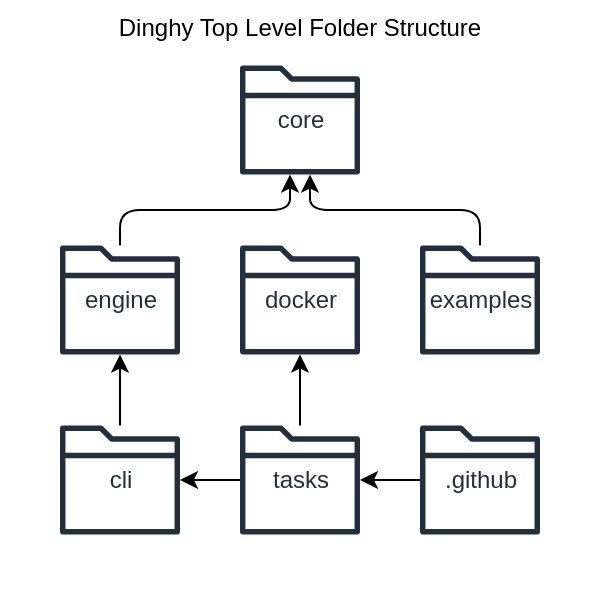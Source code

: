 <mxfile
  version="25.0.2"
  >
  <diagram
    name="dinghy-top-level-folder-structure"
    >
    <mxGraphModel
      grid="1"
      gridSize="10"
      guides="1"
      tooltips="1"
      connect="1"
      arrows="1"
      fold="1"
      page="1"
      pageScale="1"
      pageWidth="1"
      pageHeight="1"
      math="0"
      shadow="0"
      >
      <root>
        <mxCell
          id="page"
          />
        <mxCell
          id="root"
          parent="page"
          />
        <mxCell
          style="align=center;strokeColor=none;verticalAlign=top;aspect=fixed"
          id="react_iac_dinghytoplevelfolderstructure"
          parent="root"
          value="Dinghy Top Level Folder Structure"
          vertex="1"
          >
          <mxGeometry
            as="geometry"
            width="300"
            height="300"
            x="0"
            y="0"
            />
          </mxCell>
        <mxCell
          style="shape=mxgraph.aws4.folder;fillColor=#232F3D;verticalLabelPosition=middle;verticalAlign=middle;align=center;aspect=fixed;sketch=0;outlineConnect=0;fontColor=#232F3E;gradientColor=none;strokeColor=none;dashed=0;fontSize=12;fontStyle=0;pointerEvents=1;html=1;labelPosition=center"
          id="folder_core"
          parent="react_iac_dinghytoplevelfolderstructure"
          value="core"
          vertex="1"
          >
          <mxGeometry
            as="geometry"
            width="60"
            height="60"
            x="120"
            y="30"
            />
          </mxCell>
        <mxCell
          style="align=center;spacingLeft=5;spacingRight=5;spacingBottom=5;verticalAlign=top;aspect=fixed;noLabel=1;opacity=0"
          id="second"
          parent="react_iac_dinghytoplevelfolderstructure"
          value="Row"
          vertex="1"
          >
          <mxGeometry
            as="geometry"
            width="240"
            height="60"
            x="30"
            y="120"
            />
          </mxCell>
        <mxCell
          style="shape=mxgraph.aws4.folder;fillColor=#232F3D;verticalLabelPosition=middle;verticalAlign=middle;align=center;aspect=fixed;sketch=0;outlineConnect=0;fontColor=#232F3E;gradientColor=none;strokeColor=none;dashed=0;fontSize=12;fontStyle=0;pointerEvents=1;html=1;labelPosition=center"
          id="folder_engine"
          parent="second"
          value="engine"
          vertex="1"
          >
          <mxGeometry
            as="geometry"
            width="60"
            height="60"
            x="0"
            y="0"
            />
          </mxCell>
        <mxCell
          style="shape=mxgraph.aws4.folder;fillColor=#232F3D;verticalLabelPosition=middle;verticalAlign=middle;align=center;aspect=fixed;sketch=0;outlineConnect=0;fontColor=#232F3E;gradientColor=none;strokeColor=none;dashed=0;fontSize=12;fontStyle=0;pointerEvents=1;html=1;labelPosition=center"
          id="folder_docker"
          parent="second"
          value="docker"
          vertex="1"
          >
          <mxGeometry
            as="geometry"
            width="60"
            height="60"
            x="90"
            y="0"
            />
          </mxCell>
        <mxCell
          style="shape=mxgraph.aws4.folder;fillColor=#232F3D;verticalLabelPosition=middle;verticalAlign=middle;align=center;aspect=fixed;sketch=0;outlineConnect=0;fontColor=#232F3E;gradientColor=none;strokeColor=none;dashed=0;fontSize=12;fontStyle=0;pointerEvents=1;html=1;labelPosition=center"
          id="folder_examples"
          parent="second"
          value="examples"
          vertex="1"
          >
          <mxGeometry
            as="geometry"
            width="60"
            height="60"
            x="180"
            y="0"
            />
          </mxCell>
        <mxCell
          style="align=center;spacingLeft=5;spacingRight=5;spacingBottom=5;verticalAlign=top;aspect=fixed;noLabel=1;opacity=0"
          id="third"
          parent="react_iac_dinghytoplevelfolderstructure"
          value="Row"
          vertex="1"
          >
          <mxGeometry
            as="geometry"
            width="240"
            height="60"
            x="30"
            y="210"
            />
          </mxCell>
        <mxCell
          style="shape=mxgraph.aws4.folder;fillColor=#232F3D;verticalLabelPosition=middle;verticalAlign=middle;align=center;aspect=fixed;sketch=0;outlineConnect=0;fontColor=#232F3E;gradientColor=none;strokeColor=none;dashed=0;fontSize=12;fontStyle=0;pointerEvents=1;html=1;labelPosition=center"
          id="folder_cli"
          parent="third"
          value="cli"
          vertex="1"
          >
          <mxGeometry
            as="geometry"
            width="60"
            height="60"
            x="0"
            y="0"
            />
          </mxCell>
        <mxCell
          style="shape=mxgraph.aws4.folder;fillColor=#232F3D;verticalLabelPosition=middle;verticalAlign=middle;align=center;aspect=fixed;sketch=0;outlineConnect=0;fontColor=#232F3E;gradientColor=none;strokeColor=none;dashed=0;fontSize=12;fontStyle=0;pointerEvents=1;html=1;labelPosition=center"
          id="folder_tasks"
          parent="third"
          value="tasks"
          vertex="1"
          >
          <mxGeometry
            as="geometry"
            width="60"
            height="60"
            x="90"
            y="0"
            />
          </mxCell>
        <mxCell
          style="shape=mxgraph.aws4.folder;fillColor=#232F3D;verticalLabelPosition=middle;verticalAlign=middle;align=center;aspect=fixed;sketch=0;outlineConnect=0;fontColor=#232F3E;gradientColor=none;strokeColor=none;dashed=0;fontSize=12;fontStyle=0;pointerEvents=1;html=1;labelPosition=center"
          id="folder_github"
          parent="third"
          value=".github"
          vertex="1"
          >
          <mxGeometry
            as="geometry"
            width="60"
            height="60"
            x="180"
            y="0"
            />
          </mxCell>
        <mxCell
          id="dependency"
          source="folder_engine"
          target="folder_core"
          parent="root"
          edge="1"
          style="rounded=1;orthogonalLoop=1;jettySize=auto;html=1;edgeStyle=orthogonalEdgeStyle"
          >
          <mxGeometry
            relative="1"
            as="geometry"
            >
            <Array
              as="points"
              >
              <mxPoint
                x="60"
                y="105"
                />
              <mxPoint
                x="145"
                y="105"
                />
              </Array>
            </mxGeometry>
          </mxCell>
        <mxCell
          id="dependency_2"
          source="folder_examples"
          target="folder_core"
          parent="root"
          edge="1"
          style="rounded=1;orthogonalLoop=1;jettySize=auto;html=1;edgeStyle=orthogonalEdgeStyle"
          >
          <mxGeometry
            relative="1"
            as="geometry"
            >
            <Array
              as="points"
              >
              <mxPoint
                x="240"
                y="105"
                />
              <mxPoint
                x="155"
                y="105"
                />
              </Array>
            </mxGeometry>
          </mxCell>
        <mxCell
          id="dependency_3"
          source="folder_cli"
          target="folder_engine"
          parent="root"
          edge="1"
          style="rounded=1;orthogonalLoop=1;jettySize=auto;html=1;edgeStyle=orthogonalEdgeStyle"
          >
          <mxGeometry
            relative="1"
            as="geometry"
            >
            <Array
              as="points"
              >
              <mxPoint
                x="60"
                y="195"
                />
              <mxPoint
                x="60"
                y="195"
                />
              </Array>
            </mxGeometry>
          </mxCell>
        <mxCell
          id="dependency_4"
          source="folder_tasks"
          target="folder_cli"
          parent="root"
          edge="1"
          style="rounded=1;orthogonalLoop=1;jettySize=auto;html=1;edgeStyle=orthogonalEdgeStyle"
          >
          <mxGeometry
            relative="1"
            as="geometry"
            >
            <Array
              as="points"
              >
              <mxPoint
                x="105"
                y="240"
                />
              <mxPoint
                x="105"
                y="240"
                />
              </Array>
            </mxGeometry>
          </mxCell>
        <mxCell
          id="dependency_5"
          source="folder_tasks"
          target="folder_docker"
          parent="root"
          edge="1"
          style="rounded=1;orthogonalLoop=1;jettySize=auto;html=1;edgeStyle=orthogonalEdgeStyle"
          >
          <mxGeometry
            relative="1"
            as="geometry"
            >
            <Array
              as="points"
              >
              <mxPoint
                x="150"
                y="195"
                />
              <mxPoint
                x="150"
                y="195"
                />
              </Array>
            </mxGeometry>
          </mxCell>
        <mxCell
          id="dependency_6"
          source="folder_github"
          target="folder_tasks"
          parent="root"
          edge="1"
          style="rounded=1;orthogonalLoop=1;jettySize=auto;html=1;edgeStyle=orthogonalEdgeStyle"
          >
          <mxGeometry
            relative="1"
            as="geometry"
            >
            <Array
              as="points"
              >
              <mxPoint
                x="195"
                y="240"
                />
              <mxPoint
                x="195"
                y="240"
                />
              </Array>
            </mxGeometry>
          </mxCell>
        </root>
      </mxGraphModel>
    </diagram>
  </mxfile>
